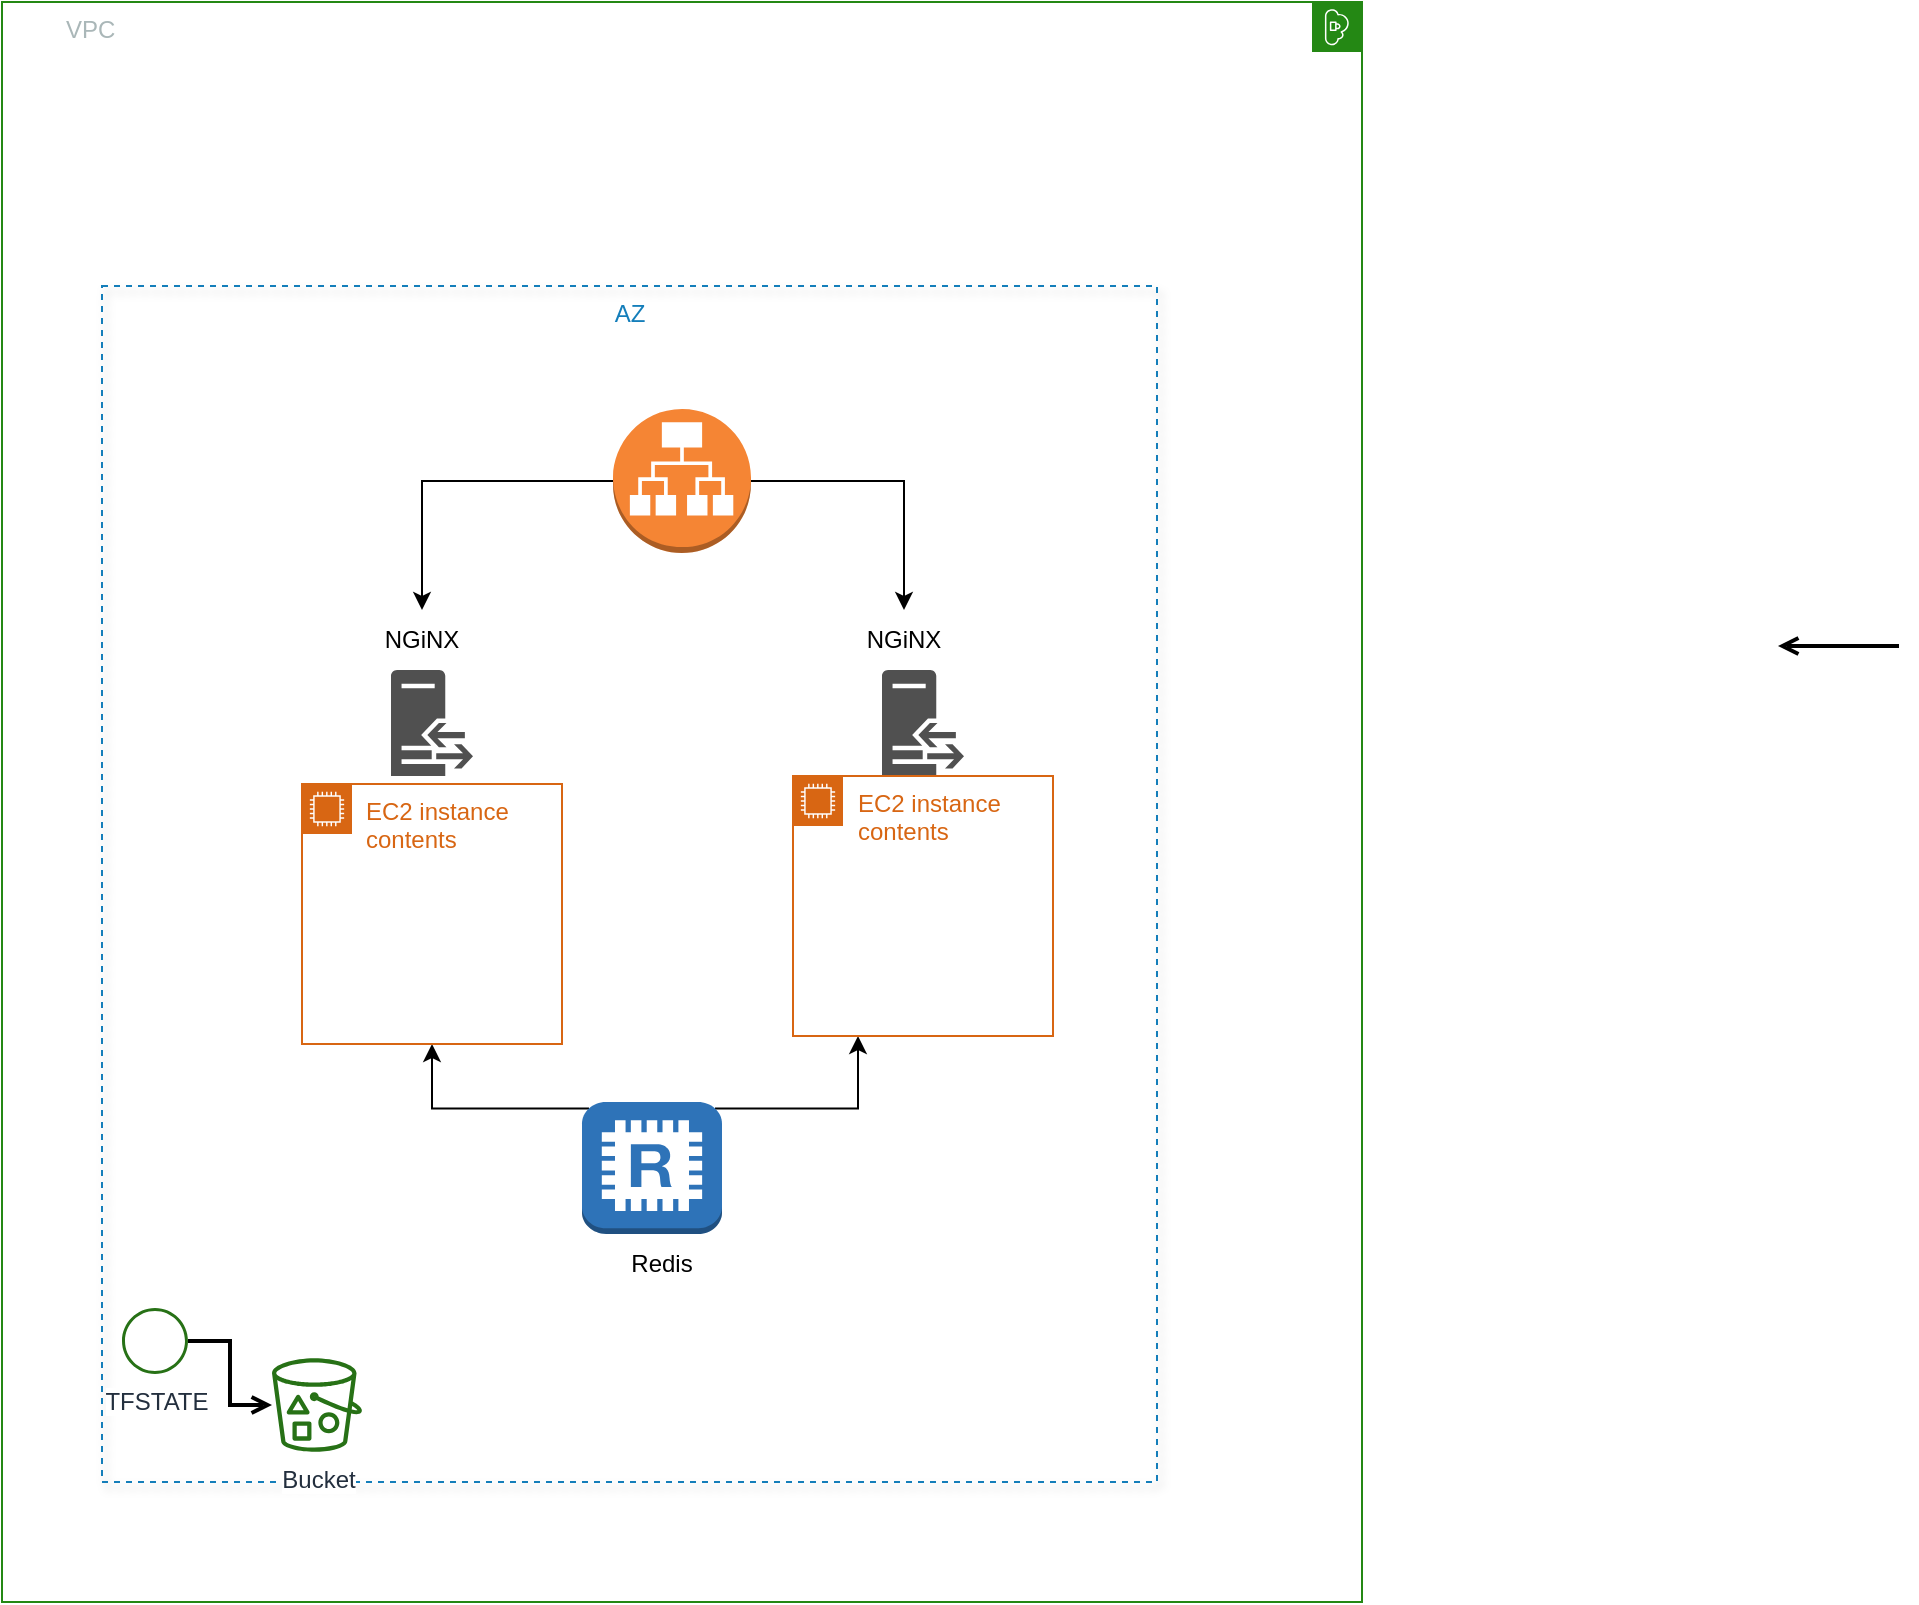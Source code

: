<mxfile version="21.3.6" type="github">
  <diagram id="Ht1M8jgEwFfnCIfOTk4-" name="Page-1">
    <mxGraphModel dx="864" dy="563" grid="1" gridSize="10" guides="1" tooltips="1" connect="1" arrows="1" fold="1" page="1" pageScale="1" pageWidth="1169" pageHeight="827" math="0" shadow="0">
      <root>
        <mxCell id="0" />
        <mxCell id="1" parent="0" />
        <mxCell id="UEzPUAAOIrF-is8g5C7q-101" value="" style="edgeStyle=orthogonalEdgeStyle;rounded=0;orthogonalLoop=1;jettySize=auto;html=1;endArrow=open;endFill=0;strokeWidth=2;" parent="1" edge="1">
          <mxGeometry relative="1" as="geometry">
            <mxPoint x="1018.5" y="349" as="sourcePoint" />
            <mxPoint x="958.0" y="349" as="targetPoint" />
          </mxGeometry>
        </mxCell>
        <mxCell id="yXgpae6w-7WhHjrB56RB-12" value="VPC" style="points=[[0,0],[0.25,0],[0.5,0],[0.75,0],[1,0],[1,0.25],[1,0.5],[1,0.75],[1,1],[0.75,1],[0.5,1],[0.25,1],[0,1],[0,0.75],[0,0.5],[0,0.25]];outlineConnect=0;gradientColor=none;html=1;whiteSpace=wrap;fontSize=12;fontStyle=0;container=1;pointerEvents=0;collapsible=0;recursiveResize=0;shape=mxgraph.aws4.group;grIcon=mxgraph.aws4.group_vpc;strokeColor=#248814;fillColor=none;verticalAlign=top;align=left;spacingLeft=30;fontColor=#AAB7B8;dashed=0;direction=south;" vertex="1" parent="1">
          <mxGeometry x="70" y="27" width="680" height="800" as="geometry" />
        </mxCell>
        <mxCell id="yXgpae6w-7WhHjrB56RB-6" value="AZ" style="fillColor=none;strokeColor=#147EBA;dashed=1;verticalAlign=top;fontStyle=0;fontColor=#147EBA;whiteSpace=wrap;html=1;shadow=1;" vertex="1" parent="yXgpae6w-7WhHjrB56RB-12">
          <mxGeometry x="50" y="142" width="527.5" height="598" as="geometry" />
        </mxCell>
        <mxCell id="UEzPUAAOIrF-is8g5C7q-76" value="TFSTATE" style="outlineConnect=0;fontColor=#232F3E;gradientColor=none;fillColor=#277116;strokeColor=none;dashed=0;verticalLabelPosition=bottom;verticalAlign=top;align=center;html=1;fontSize=12;fontStyle=0;aspect=fixed;pointerEvents=1;shape=mxgraph.aws4.object;labelBackgroundColor=#ffffff;" parent="yXgpae6w-7WhHjrB56RB-12" vertex="1">
          <mxGeometry x="60" y="653" width="33" height="33" as="geometry" />
        </mxCell>
        <mxCell id="UEzPUAAOIrF-is8g5C7q-77" value="Bucket" style="outlineConnect=0;fontColor=#232F3E;gradientColor=none;fillColor=#277116;strokeColor=none;dashed=0;verticalLabelPosition=bottom;verticalAlign=top;align=center;html=1;fontSize=12;fontStyle=0;aspect=fixed;pointerEvents=1;shape=mxgraph.aws4.bucket_with_objects;labelBackgroundColor=#ffffff;" parent="yXgpae6w-7WhHjrB56RB-12" vertex="1">
          <mxGeometry x="135" y="678.1" width="45" height="46.8" as="geometry" />
        </mxCell>
        <mxCell id="UEzPUAAOIrF-is8g5C7q-88" value="" style="edgeStyle=orthogonalEdgeStyle;rounded=0;orthogonalLoop=1;jettySize=auto;html=1;endArrow=open;endFill=0;strokeWidth=2;" parent="yXgpae6w-7WhHjrB56RB-12" source="UEzPUAAOIrF-is8g5C7q-76" target="UEzPUAAOIrF-is8g5C7q-77" edge="1">
          <mxGeometry relative="1" as="geometry" />
        </mxCell>
        <mxCell id="yXgpae6w-7WhHjrB56RB-26" style="edgeStyle=orthogonalEdgeStyle;rounded=0;orthogonalLoop=1;jettySize=auto;html=1;exitX=0.95;exitY=0.05;exitDx=0;exitDy=0;exitPerimeter=0;entryX=0.25;entryY=1;entryDx=0;entryDy=0;fontFamily=Helvetica;fontSize=12;fontColor=default;" edge="1" parent="yXgpae6w-7WhHjrB56RB-12" source="yXgpae6w-7WhHjrB56RB-14" target="yXgpae6w-7WhHjrB56RB-25">
          <mxGeometry relative="1" as="geometry" />
        </mxCell>
        <mxCell id="yXgpae6w-7WhHjrB56RB-27" style="edgeStyle=orthogonalEdgeStyle;rounded=0;orthogonalLoop=1;jettySize=auto;html=1;exitX=0.05;exitY=0.05;exitDx=0;exitDy=0;exitPerimeter=0;fontFamily=Helvetica;fontSize=12;fontColor=default;" edge="1" parent="yXgpae6w-7WhHjrB56RB-12" source="yXgpae6w-7WhHjrB56RB-14" target="yXgpae6w-7WhHjrB56RB-24">
          <mxGeometry relative="1" as="geometry" />
        </mxCell>
        <mxCell id="yXgpae6w-7WhHjrB56RB-14" value="" style="outlineConnect=0;dashed=0;verticalLabelPosition=bottom;verticalAlign=top;align=center;html=1;shape=mxgraph.aws3.redis;fillColor=#2E73B8;gradientColor=none;" vertex="1" parent="yXgpae6w-7WhHjrB56RB-12">
          <mxGeometry x="290" y="550" width="70" height="66" as="geometry" />
        </mxCell>
        <mxCell id="yXgpae6w-7WhHjrB56RB-16" value="" style="sketch=0;pointerEvents=1;shadow=0;dashed=0;html=1;strokeColor=none;fillColor=#505050;labelPosition=center;verticalLabelPosition=bottom;verticalAlign=top;outlineConnect=0;align=center;shape=mxgraph.office.servers.reverse_proxy;" vertex="1" parent="yXgpae6w-7WhHjrB56RB-12">
          <mxGeometry x="194.5" y="334" width="41" height="53" as="geometry" />
        </mxCell>
        <mxCell id="yXgpae6w-7WhHjrB56RB-17" value="" style="sketch=0;pointerEvents=1;shadow=0;dashed=0;html=1;strokeColor=none;fillColor=#505050;labelPosition=center;verticalLabelPosition=bottom;verticalAlign=top;outlineConnect=0;align=center;shape=mxgraph.office.servers.reverse_proxy;" vertex="1" parent="yXgpae6w-7WhHjrB56RB-12">
          <mxGeometry x="440" y="334" width="41" height="53" as="geometry" />
        </mxCell>
        <mxCell id="yXgpae6w-7WhHjrB56RB-30" style="edgeStyle=orthogonalEdgeStyle;rounded=0;orthogonalLoop=1;jettySize=auto;html=1;exitX=0;exitY=0.5;exitDx=0;exitDy=0;exitPerimeter=0;fontFamily=Helvetica;fontSize=12;fontColor=default;" edge="1" parent="yXgpae6w-7WhHjrB56RB-12" source="yXgpae6w-7WhHjrB56RB-18" target="yXgpae6w-7WhHjrB56RB-28">
          <mxGeometry relative="1" as="geometry" />
        </mxCell>
        <mxCell id="yXgpae6w-7WhHjrB56RB-31" style="edgeStyle=orthogonalEdgeStyle;rounded=0;orthogonalLoop=1;jettySize=auto;html=1;exitX=1;exitY=0.5;exitDx=0;exitDy=0;exitPerimeter=0;fontFamily=Helvetica;fontSize=12;fontColor=default;" edge="1" parent="yXgpae6w-7WhHjrB56RB-12" source="yXgpae6w-7WhHjrB56RB-18" target="yXgpae6w-7WhHjrB56RB-29">
          <mxGeometry relative="1" as="geometry" />
        </mxCell>
        <mxCell id="yXgpae6w-7WhHjrB56RB-18" value="" style="outlineConnect=0;dashed=0;verticalLabelPosition=bottom;verticalAlign=top;align=center;html=1;shape=mxgraph.aws3.application_load_balancer;fillColor=#F58534;gradientColor=none;" vertex="1" parent="yXgpae6w-7WhHjrB56RB-12">
          <mxGeometry x="305.5" y="203.5" width="69" height="72" as="geometry" />
        </mxCell>
        <mxCell id="yXgpae6w-7WhHjrB56RB-24" value="EC2 instance contents" style="points=[[0,0],[0.25,0],[0.5,0],[0.75,0],[1,0],[1,0.25],[1,0.5],[1,0.75],[1,1],[0.75,1],[0.5,1],[0.25,1],[0,1],[0,0.75],[0,0.5],[0,0.25]];outlineConnect=0;gradientColor=none;html=1;whiteSpace=wrap;fontSize=12;fontStyle=0;container=1;pointerEvents=0;collapsible=0;recursiveResize=0;shape=mxgraph.aws4.group;grIcon=mxgraph.aws4.group_ec2_instance_contents;strokeColor=#D86613;fillColor=none;verticalAlign=top;align=left;spacingLeft=30;fontColor=#D86613;dashed=0;shadow=0;sketch=0;fontFamily=Helvetica;" vertex="1" parent="yXgpae6w-7WhHjrB56RB-12">
          <mxGeometry x="150" y="391" width="130" height="130" as="geometry" />
        </mxCell>
        <mxCell id="yXgpae6w-7WhHjrB56RB-25" value="EC2 instance contents" style="points=[[0,0],[0.25,0],[0.5,0],[0.75,0],[1,0],[1,0.25],[1,0.5],[1,0.75],[1,1],[0.75,1],[0.5,1],[0.25,1],[0,1],[0,0.75],[0,0.5],[0,0.25]];outlineConnect=0;gradientColor=none;html=1;whiteSpace=wrap;fontSize=12;fontStyle=0;container=1;pointerEvents=0;collapsible=0;recursiveResize=0;shape=mxgraph.aws4.group;grIcon=mxgraph.aws4.group_ec2_instance_contents;strokeColor=#D86613;fillColor=none;verticalAlign=top;align=left;spacingLeft=30;fontColor=#D86613;dashed=0;shadow=0;sketch=0;fontFamily=Helvetica;" vertex="1" parent="yXgpae6w-7WhHjrB56RB-12">
          <mxGeometry x="395.5" y="387" width="130" height="130" as="geometry" />
        </mxCell>
        <mxCell id="yXgpae6w-7WhHjrB56RB-28" value="NGiNX" style="text;html=1;strokeColor=none;fillColor=none;align=center;verticalAlign=middle;whiteSpace=wrap;rounded=0;fontSize=12;fontFamily=Helvetica;fontColor=default;" vertex="1" parent="yXgpae6w-7WhHjrB56RB-12">
          <mxGeometry x="180" y="304" width="60" height="30" as="geometry" />
        </mxCell>
        <mxCell id="yXgpae6w-7WhHjrB56RB-29" value="NGiNX" style="text;html=1;strokeColor=none;fillColor=none;align=center;verticalAlign=middle;whiteSpace=wrap;rounded=0;fontSize=12;fontFamily=Helvetica;fontColor=default;" vertex="1" parent="yXgpae6w-7WhHjrB56RB-12">
          <mxGeometry x="421" y="304" width="60" height="30" as="geometry" />
        </mxCell>
        <mxCell id="yXgpae6w-7WhHjrB56RB-32" value="Redis" style="text;html=1;strokeColor=none;fillColor=none;align=center;verticalAlign=middle;whiteSpace=wrap;rounded=0;fontSize=12;fontFamily=Helvetica;fontColor=default;" vertex="1" parent="yXgpae6w-7WhHjrB56RB-12">
          <mxGeometry x="300" y="616" width="60" height="30" as="geometry" />
        </mxCell>
      </root>
    </mxGraphModel>
  </diagram>
</mxfile>

